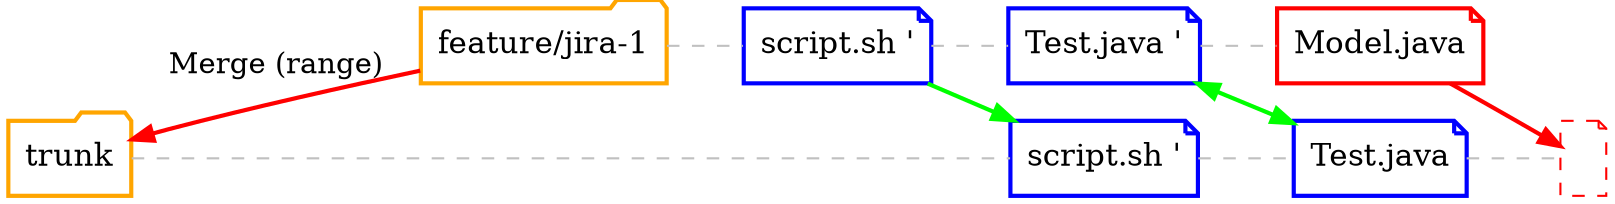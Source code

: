 digraph svn_merge {
    rankdir="LR";
    bgcolor="transparent";

    node[style=bold]
    edge[style=bold]

    node[width=0.3, shape=folder,fontsize=15.0,color=orange];
    "trunk"[label="trunk",group="trunk",style="bold"];
    "feature_1"[label="feature/jira-1",group="feature_1",style="bold"];

    node[ shape=note,fontsize=15.0];
    "file__1"[label="script.sh '",group="trunk",color="blue"]
    "file__2"[label="Test.java",group="trunk",color="blue"]
    "file__3"[label="",group="trunk",style="dashed",color="red"]
    "file___1"[label="script.sh '",group="feature_1",color="blue"]
    "file___2"[label="Test.java '",group="feature_1",color="blue"]
    "file___3"[label="Model.java",group="feature_1",color="red"]

    edge[dir="back",style=bold];
    "trunk" -> "feature_1"[label="Merge (range)",color="red"];

    edge[arrowhead=none,dir="forward",style=dashed,color=gray];
    "trunk" -> "file__1";
    "feature_1" -> "file___1";
    "file__1" -> "file__2";
    "file__2" -> "file__3";
    "file___1" -> "file___2";
    "file___2" -> "file___3";

    edge[arrowhead="",style=bold,color="green"];
    "file___1" -> "file__1"
    "file___2" -> "file__2" [dir=both]
    "file___3" -> "file__3"[color="red"]

}

